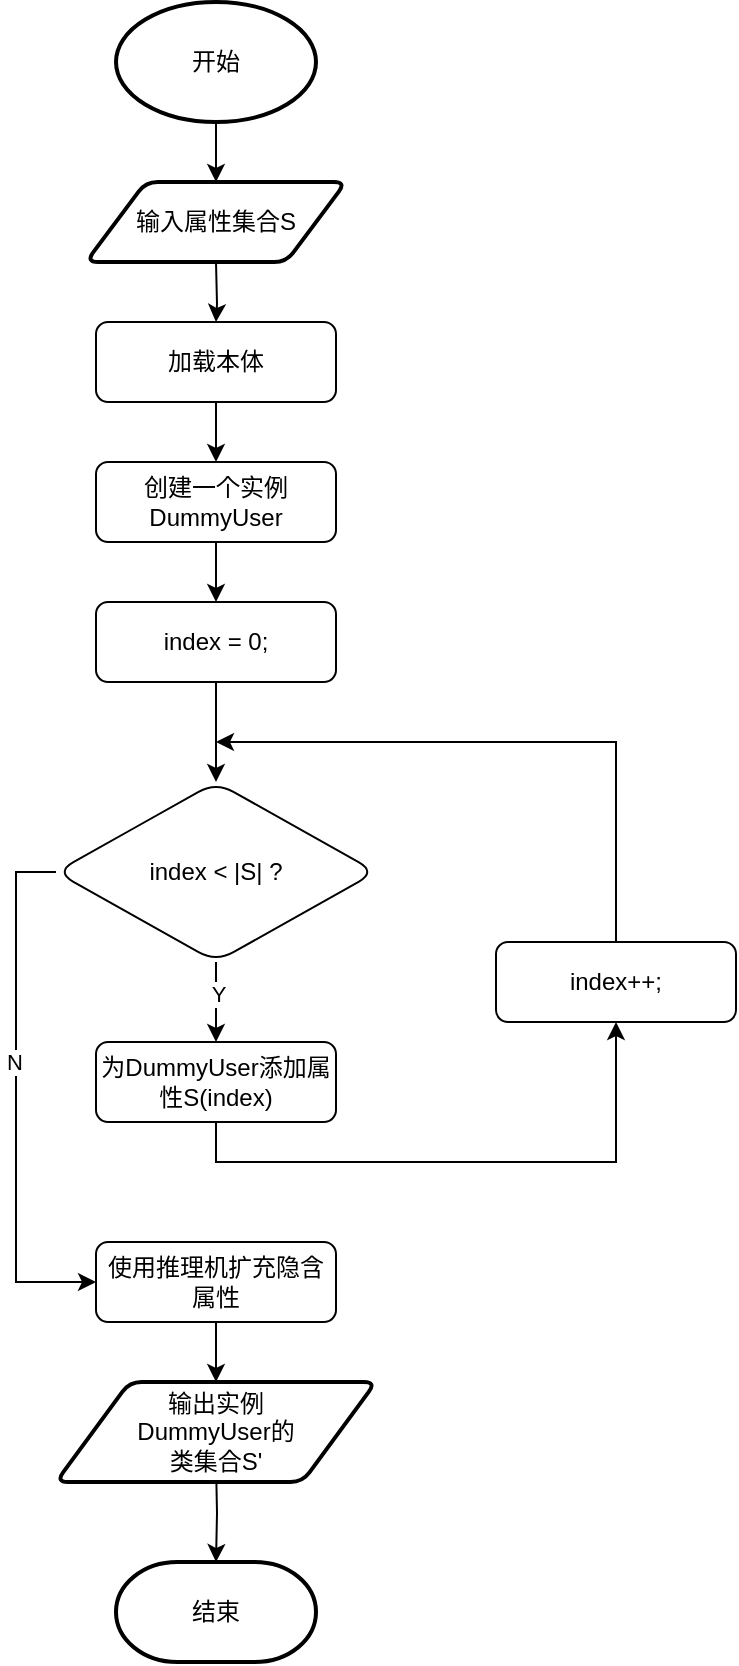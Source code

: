 <mxfile version="21.0.6" type="github">
  <diagram id="C5RBs43oDa-KdzZeNtuy" name="Page-1">
    <mxGraphModel dx="933" dy="549" grid="1" gridSize="10" guides="1" tooltips="1" connect="1" arrows="1" fold="1" page="1" pageScale="1" pageWidth="827" pageHeight="1169" math="0" shadow="0">
      <root>
        <mxCell id="WIyWlLk6GJQsqaUBKTNV-0" />
        <mxCell id="WIyWlLk6GJQsqaUBKTNV-1" parent="WIyWlLk6GJQsqaUBKTNV-0" />
        <mxCell id="EgQjvn74c-GQH7ghHws5-37" value="" style="edgeStyle=orthogonalEdgeStyle;rounded=0;orthogonalLoop=1;jettySize=auto;html=1;" edge="1" parent="WIyWlLk6GJQsqaUBKTNV-1" source="WIyWlLk6GJQsqaUBKTNV-3" target="EgQjvn74c-GQH7ghHws5-1">
          <mxGeometry relative="1" as="geometry" />
        </mxCell>
        <mxCell id="WIyWlLk6GJQsqaUBKTNV-3" value="加载本体" style="rounded=1;whiteSpace=wrap;html=1;fontSize=12;glass=0;strokeWidth=1;shadow=0;" parent="WIyWlLk6GJQsqaUBKTNV-1" vertex="1">
          <mxGeometry x="220" y="170" width="120" height="40" as="geometry" />
        </mxCell>
        <mxCell id="EgQjvn74c-GQH7ghHws5-11" value="" style="edgeStyle=orthogonalEdgeStyle;rounded=0;orthogonalLoop=1;jettySize=auto;html=1;" edge="1" parent="WIyWlLk6GJQsqaUBKTNV-1" source="EgQjvn74c-GQH7ghHws5-1" target="EgQjvn74c-GQH7ghHws5-2">
          <mxGeometry relative="1" as="geometry" />
        </mxCell>
        <mxCell id="EgQjvn74c-GQH7ghHws5-1" value="创建一个实例DummyUser" style="rounded=1;whiteSpace=wrap;html=1;fontSize=12;glass=0;strokeWidth=1;shadow=0;" vertex="1" parent="WIyWlLk6GJQsqaUBKTNV-1">
          <mxGeometry x="220" y="240" width="120" height="40" as="geometry" />
        </mxCell>
        <mxCell id="EgQjvn74c-GQH7ghHws5-27" style="edgeStyle=orthogonalEdgeStyle;rounded=0;orthogonalLoop=1;jettySize=auto;html=1;exitX=0.5;exitY=1;exitDx=0;exitDy=0;" edge="1" parent="WIyWlLk6GJQsqaUBKTNV-1" source="EgQjvn74c-GQH7ghHws5-2" target="EgQjvn74c-GQH7ghHws5-10">
          <mxGeometry relative="1" as="geometry" />
        </mxCell>
        <mxCell id="EgQjvn74c-GQH7ghHws5-2" value="index = 0;" style="rounded=1;whiteSpace=wrap;html=1;fontSize=12;glass=0;strokeWidth=1;shadow=0;" vertex="1" parent="WIyWlLk6GJQsqaUBKTNV-1">
          <mxGeometry x="220" y="310" width="120" height="40" as="geometry" />
        </mxCell>
        <mxCell id="EgQjvn74c-GQH7ghHws5-17" value="" style="edgeStyle=orthogonalEdgeStyle;rounded=0;orthogonalLoop=1;jettySize=auto;html=1;" edge="1" parent="WIyWlLk6GJQsqaUBKTNV-1" source="EgQjvn74c-GQH7ghHws5-10">
          <mxGeometry relative="1" as="geometry">
            <mxPoint x="280" y="530" as="targetPoint" />
          </mxGeometry>
        </mxCell>
        <mxCell id="EgQjvn74c-GQH7ghHws5-28" value="Y" style="edgeLabel;html=1;align=center;verticalAlign=middle;resizable=0;points=[];" vertex="1" connectable="0" parent="EgQjvn74c-GQH7ghHws5-17">
          <mxGeometry x="-0.21" y="1" relative="1" as="geometry">
            <mxPoint as="offset" />
          </mxGeometry>
        </mxCell>
        <mxCell id="EgQjvn74c-GQH7ghHws5-30" value="" style="edgeStyle=orthogonalEdgeStyle;rounded=0;orthogonalLoop=1;jettySize=auto;html=1;entryX=0;entryY=0.5;entryDx=0;entryDy=0;exitX=0;exitY=0.5;exitDx=0;exitDy=0;" edge="1" parent="WIyWlLk6GJQsqaUBKTNV-1" source="EgQjvn74c-GQH7ghHws5-10" target="EgQjvn74c-GQH7ghHws5-29">
          <mxGeometry relative="1" as="geometry" />
        </mxCell>
        <mxCell id="EgQjvn74c-GQH7ghHws5-45" value="N" style="edgeLabel;html=1;align=center;verticalAlign=middle;resizable=0;points=[];" vertex="1" connectable="0" parent="EgQjvn74c-GQH7ghHws5-30">
          <mxGeometry x="-0.131" y="-1" relative="1" as="geometry">
            <mxPoint as="offset" />
          </mxGeometry>
        </mxCell>
        <mxCell id="EgQjvn74c-GQH7ghHws5-10" value="index &amp;lt; |S| ?" style="rhombus;whiteSpace=wrap;html=1;rounded=1;glass=0;strokeWidth=1;shadow=0;" vertex="1" parent="WIyWlLk6GJQsqaUBKTNV-1">
          <mxGeometry x="200" y="400" width="160" height="90" as="geometry" />
        </mxCell>
        <mxCell id="EgQjvn74c-GQH7ghHws5-22" value="" style="edgeStyle=orthogonalEdgeStyle;rounded=0;orthogonalLoop=1;jettySize=auto;html=1;exitX=0.5;exitY=1;exitDx=0;exitDy=0;entryX=0.5;entryY=1;entryDx=0;entryDy=0;" edge="1" parent="WIyWlLk6GJQsqaUBKTNV-1" source="EgQjvn74c-GQH7ghHws5-18" target="EgQjvn74c-GQH7ghHws5-21">
          <mxGeometry relative="1" as="geometry" />
        </mxCell>
        <mxCell id="EgQjvn74c-GQH7ghHws5-18" value="为DummyUser添加属性S(index)" style="whiteSpace=wrap;html=1;rounded=1;glass=0;strokeWidth=1;shadow=0;" vertex="1" parent="WIyWlLk6GJQsqaUBKTNV-1">
          <mxGeometry x="220" y="530" width="120" height="40" as="geometry" />
        </mxCell>
        <mxCell id="EgQjvn74c-GQH7ghHws5-24" style="rounded=0;orthogonalLoop=1;jettySize=auto;html=1;exitX=0.5;exitY=0;exitDx=0;exitDy=0;edgeStyle=elbowEdgeStyle;elbow=vertical;" edge="1" parent="WIyWlLk6GJQsqaUBKTNV-1" source="EgQjvn74c-GQH7ghHws5-21">
          <mxGeometry relative="1" as="geometry">
            <mxPoint x="280" y="380" as="targetPoint" />
            <Array as="points">
              <mxPoint x="410" y="380" />
            </Array>
          </mxGeometry>
        </mxCell>
        <mxCell id="EgQjvn74c-GQH7ghHws5-21" value="index++;" style="whiteSpace=wrap;html=1;rounded=1;glass=0;strokeWidth=1;shadow=0;" vertex="1" parent="WIyWlLk6GJQsqaUBKTNV-1">
          <mxGeometry x="420" y="480" width="120" height="40" as="geometry" />
        </mxCell>
        <mxCell id="EgQjvn74c-GQH7ghHws5-32" value="" style="edgeStyle=orthogonalEdgeStyle;rounded=0;orthogonalLoop=1;jettySize=auto;html=1;" edge="1" parent="WIyWlLk6GJQsqaUBKTNV-1" source="EgQjvn74c-GQH7ghHws5-29">
          <mxGeometry relative="1" as="geometry">
            <mxPoint x="280.0" y="700" as="targetPoint" />
          </mxGeometry>
        </mxCell>
        <mxCell id="EgQjvn74c-GQH7ghHws5-29" value="使用推理机扩充隐含属性" style="whiteSpace=wrap;html=1;rounded=1;glass=0;strokeWidth=1;shadow=0;" vertex="1" parent="WIyWlLk6GJQsqaUBKTNV-1">
          <mxGeometry x="220" y="630" width="120" height="40" as="geometry" />
        </mxCell>
        <mxCell id="EgQjvn74c-GQH7ghHws5-41" value="" style="edgeStyle=orthogonalEdgeStyle;rounded=0;orthogonalLoop=1;jettySize=auto;html=1;" edge="1" parent="WIyWlLk6GJQsqaUBKTNV-1" target="EgQjvn74c-GQH7ghHws5-40">
          <mxGeometry relative="1" as="geometry">
            <mxPoint x="280.0" y="740" as="sourcePoint" />
          </mxGeometry>
        </mxCell>
        <mxCell id="EgQjvn74c-GQH7ghHws5-36" value="" style="edgeStyle=orthogonalEdgeStyle;rounded=0;orthogonalLoop=1;jettySize=auto;html=1;" edge="1" parent="WIyWlLk6GJQsqaUBKTNV-1" target="WIyWlLk6GJQsqaUBKTNV-3">
          <mxGeometry relative="1" as="geometry">
            <mxPoint x="280.0" y="140" as="sourcePoint" />
          </mxGeometry>
        </mxCell>
        <mxCell id="EgQjvn74c-GQH7ghHws5-39" value="" style="edgeStyle=orthogonalEdgeStyle;rounded=0;orthogonalLoop=1;jettySize=auto;html=1;" edge="1" parent="WIyWlLk6GJQsqaUBKTNV-1" source="EgQjvn74c-GQH7ghHws5-38">
          <mxGeometry relative="1" as="geometry">
            <mxPoint x="280.0" y="100" as="targetPoint" />
          </mxGeometry>
        </mxCell>
        <mxCell id="EgQjvn74c-GQH7ghHws5-38" value="开始" style="strokeWidth=2;html=1;shape=mxgraph.flowchart.start_1;whiteSpace=wrap;" vertex="1" parent="WIyWlLk6GJQsqaUBKTNV-1">
          <mxGeometry x="230" y="10" width="100" height="60" as="geometry" />
        </mxCell>
        <mxCell id="EgQjvn74c-GQH7ghHws5-40" value="结束" style="strokeWidth=2;html=1;shape=mxgraph.flowchart.terminator;whiteSpace=wrap;" vertex="1" parent="WIyWlLk6GJQsqaUBKTNV-1">
          <mxGeometry x="230" y="790" width="100" height="50" as="geometry" />
        </mxCell>
        <mxCell id="EgQjvn74c-GQH7ghHws5-42" value="输入属性集合S" style="shape=parallelogram;html=1;strokeWidth=2;perimeter=parallelogramPerimeter;whiteSpace=wrap;rounded=1;arcSize=12;size=0.23;" vertex="1" parent="WIyWlLk6GJQsqaUBKTNV-1">
          <mxGeometry x="215" y="100" width="130" height="40" as="geometry" />
        </mxCell>
        <mxCell id="EgQjvn74c-GQH7ghHws5-44" value="输出实例&lt;br&gt;DummyUser的&lt;br&gt;类集合S&#39;" style="shape=parallelogram;html=1;strokeWidth=2;perimeter=parallelogramPerimeter;whiteSpace=wrap;rounded=1;arcSize=12;size=0.23;" vertex="1" parent="WIyWlLk6GJQsqaUBKTNV-1">
          <mxGeometry x="200" y="700" width="160" height="50" as="geometry" />
        </mxCell>
      </root>
    </mxGraphModel>
  </diagram>
</mxfile>
